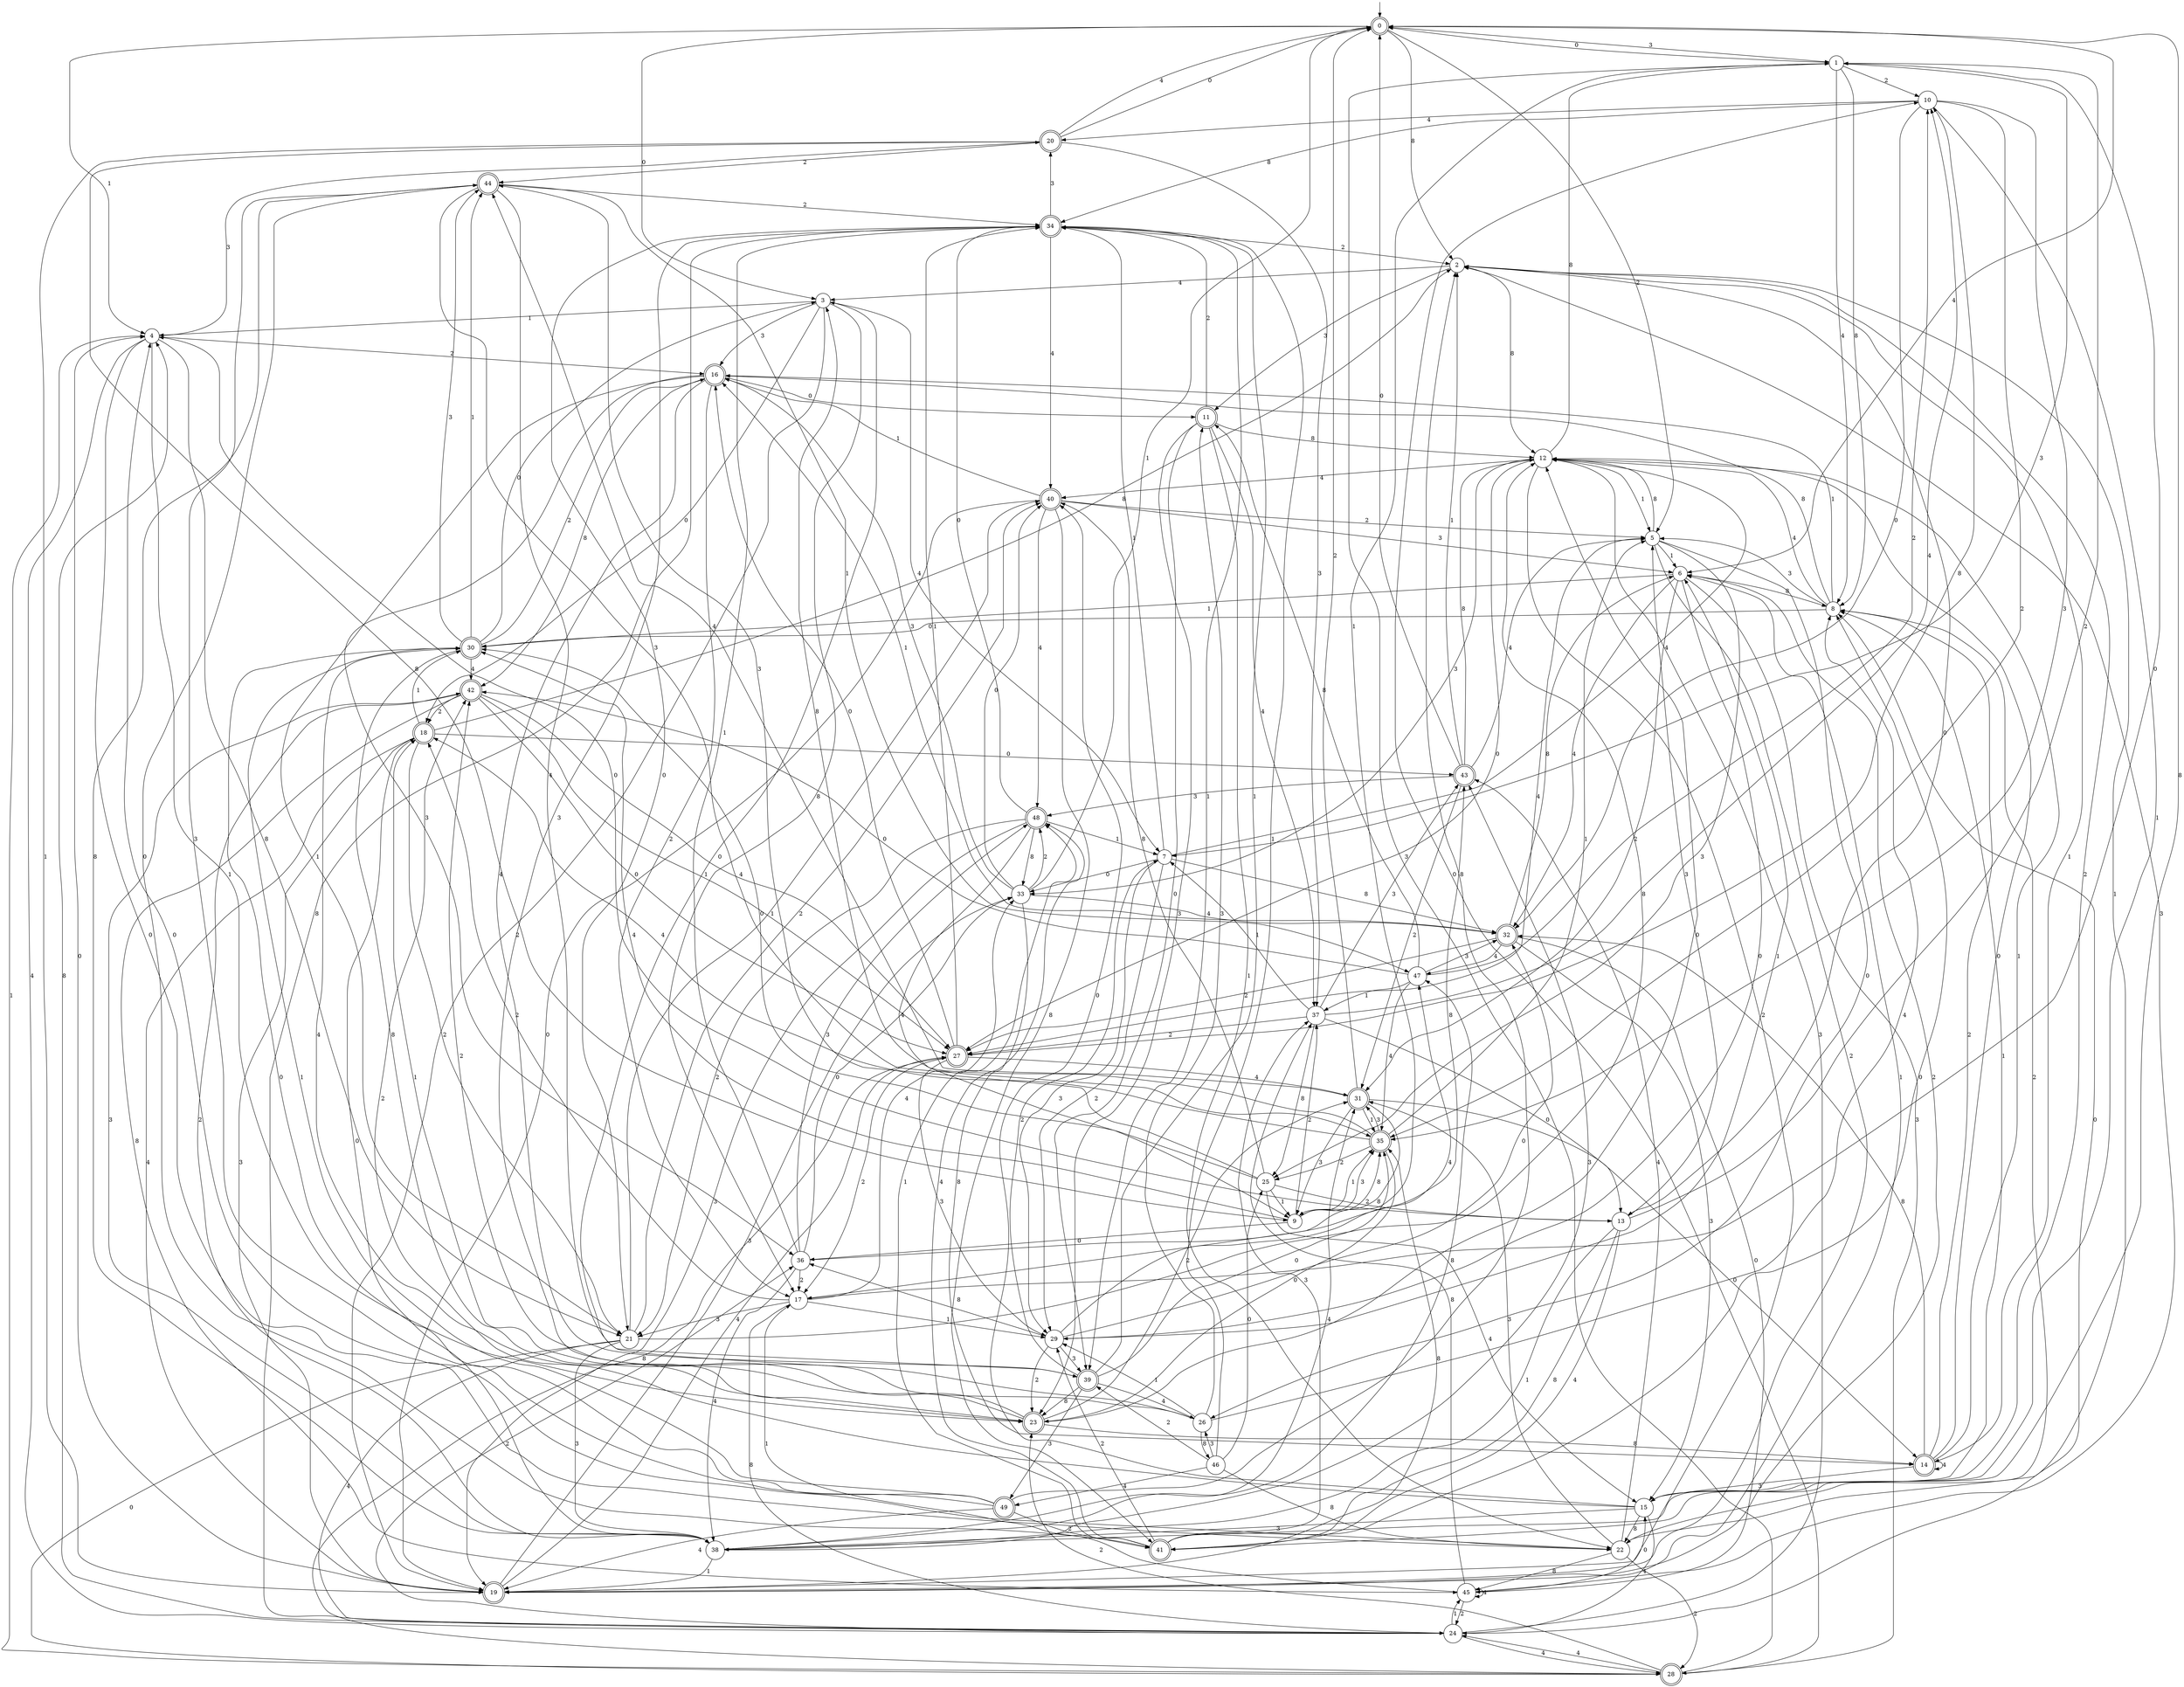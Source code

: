 digraph g {

	s0 [shape="doublecircle" label="0"];
	s1 [shape="circle" label="1"];
	s2 [shape="circle" label="2"];
	s3 [shape="circle" label="3"];
	s4 [shape="circle" label="4"];
	s5 [shape="circle" label="5"];
	s6 [shape="circle" label="6"];
	s7 [shape="circle" label="7"];
	s8 [shape="circle" label="8"];
	s9 [shape="circle" label="9"];
	s10 [shape="circle" label="10"];
	s11 [shape="doublecircle" label="11"];
	s12 [shape="circle" label="12"];
	s13 [shape="circle" label="13"];
	s14 [shape="doublecircle" label="14"];
	s15 [shape="circle" label="15"];
	s16 [shape="doublecircle" label="16"];
	s17 [shape="circle" label="17"];
	s18 [shape="doublecircle" label="18"];
	s19 [shape="doublecircle" label="19"];
	s20 [shape="doublecircle" label="20"];
	s21 [shape="circle" label="21"];
	s22 [shape="circle" label="22"];
	s23 [shape="doublecircle" label="23"];
	s24 [shape="circle" label="24"];
	s25 [shape="circle" label="25"];
	s26 [shape="circle" label="26"];
	s27 [shape="doublecircle" label="27"];
	s28 [shape="doublecircle" label="28"];
	s29 [shape="circle" label="29"];
	s30 [shape="doublecircle" label="30"];
	s31 [shape="doublecircle" label="31"];
	s32 [shape="doublecircle" label="32"];
	s33 [shape="circle" label="33"];
	s34 [shape="doublecircle" label="34"];
	s35 [shape="doublecircle" label="35"];
	s36 [shape="circle" label="36"];
	s37 [shape="circle" label="37"];
	s38 [shape="circle" label="38"];
	s39 [shape="doublecircle" label="39"];
	s40 [shape="doublecircle" label="40"];
	s41 [shape="doublecircle" label="41"];
	s42 [shape="doublecircle" label="42"];
	s43 [shape="doublecircle" label="43"];
	s44 [shape="doublecircle" label="44"];
	s45 [shape="circle" label="45"];
	s46 [shape="circle" label="46"];
	s47 [shape="circle" label="47"];
	s48 [shape="doublecircle" label="48"];
	s49 [shape="doublecircle" label="49"];
	s0 -> s1 [label="3"];
	s0 -> s2 [label="8"];
	s0 -> s3 [label="0"];
	s0 -> s4 [label="1"];
	s0 -> s5 [label="2"];
	s0 -> s6 [label="4"];
	s1 -> s7 [label="3"];
	s1 -> s8 [label="8"];
	s1 -> s0 [label="0"];
	s1 -> s9 [label="1"];
	s1 -> s10 [label="2"];
	s1 -> s8 [label="4"];
	s2 -> s11 [label="3"];
	s2 -> s12 [label="8"];
	s2 -> s13 [label="0"];
	s2 -> s14 [label="1"];
	s2 -> s15 [label="2"];
	s2 -> s3 [label="4"];
	s3 -> s16 [label="3"];
	s3 -> s17 [label="8"];
	s3 -> s18 [label="0"];
	s3 -> s4 [label="1"];
	s3 -> s19 [label="2"];
	s3 -> s7 [label="4"];
	s4 -> s20 [label="3"];
	s4 -> s21 [label="8"];
	s4 -> s22 [label="0"];
	s4 -> s23 [label="1"];
	s4 -> s16 [label="2"];
	s4 -> s24 [label="4"];
	s5 -> s25 [label="3"];
	s5 -> s12 [label="8"];
	s5 -> s26 [label="0"];
	s5 -> s6 [label="1"];
	s5 -> s19 [label="2"];
	s5 -> s27 [label="4"];
	s6 -> s28 [label="3"];
	s6 -> s8 [label="8"];
	s6 -> s29 [label="0"];
	s6 -> s30 [label="1"];
	s6 -> s31 [label="2"];
	s6 -> s32 [label="4"];
	s7 -> s29 [label="3"];
	s7 -> s32 [label="8"];
	s7 -> s33 [label="0"];
	s7 -> s34 [label="1"];
	s7 -> s29 [label="2"];
	s7 -> s12 [label="4"];
	s8 -> s5 [label="3"];
	s8 -> s16 [label="8"];
	s8 -> s30 [label="0"];
	s8 -> s16 [label="1"];
	s8 -> s22 [label="2"];
	s8 -> s12 [label="4"];
	s9 -> s35 [label="3"];
	s9 -> s35 [label="8"];
	s9 -> s36 [label="0"];
	s9 -> s35 [label="1"];
	s9 -> s37 [label="2"];
	s9 -> s30 [label="4"];
	s10 -> s35 [label="3"];
	s10 -> s34 [label="8"];
	s10 -> s32 [label="0"];
	s10 -> s38 [label="1"];
	s10 -> s35 [label="2"];
	s10 -> s20 [label="4"];
	s11 -> s23 [label="3"];
	s11 -> s12 [label="8"];
	s11 -> s39 [label="0"];
	s11 -> s22 [label="1"];
	s11 -> s34 [label="2"];
	s11 -> s37 [label="4"];
	s12 -> s33 [label="3"];
	s12 -> s1 [label="8"];
	s12 -> s27 [label="0"];
	s12 -> s5 [label="1"];
	s12 -> s19 [label="2"];
	s12 -> s40 [label="4"];
	s13 -> s5 [label="3"];
	s13 -> s41 [label="8"];
	s13 -> s4 [label="0"];
	s13 -> s38 [label="1"];
	s13 -> s1 [label="2"];
	s13 -> s41 [label="4"];
	s14 -> s15 [label="3"];
	s14 -> s32 [label="8"];
	s14 -> s12 [label="0"];
	s14 -> s12 [label="1"];
	s14 -> s8 [label="2"];
	s14 -> s14 [label="4"];
	s15 -> s38 [label="3"];
	s15 -> s22 [label="8"];
	s15 -> s40 [label="0"];
	s15 -> s8 [label="1"];
	s15 -> s42 [label="2"];
	s15 -> s24 [label="4"];
	s16 -> s36 [label="3"];
	s16 -> s42 [label="8"];
	s16 -> s11 [label="0"];
	s16 -> s21 [label="1"];
	s16 -> s17 [label="2"];
	s16 -> s39 [label="4"];
	s17 -> s21 [label="3"];
	s17 -> s24 [label="8"];
	s17 -> s1 [label="0"];
	s17 -> s29 [label="1"];
	s17 -> s18 [label="2"];
	s17 -> s33 [label="4"];
	s18 -> s19 [label="3"];
	s18 -> s2 [label="8"];
	s18 -> s43 [label="0"];
	s18 -> s30 [label="1"];
	s18 -> s21 [label="2"];
	s18 -> s19 [label="4"];
	s19 -> s33 [label="3"];
	s19 -> s35 [label="8"];
	s19 -> s4 [label="0"];
	s19 -> s6 [label="1"];
	s19 -> s6 [label="2"];
	s19 -> s27 [label="4"];
	s20 -> s37 [label="3"];
	s20 -> s9 [label="8"];
	s20 -> s0 [label="0"];
	s20 -> s19 [label="1"];
	s20 -> s44 [label="2"];
	s20 -> s0 [label="4"];
	s21 -> s38 [label="3"];
	s21 -> s12 [label="8"];
	s21 -> s28 [label="0"];
	s21 -> s40 [label="1"];
	s21 -> s40 [label="2"];
	s21 -> s24 [label="4"];
	s22 -> s31 [label="3"];
	s22 -> s45 [label="8"];
	s22 -> s4 [label="0"];
	s22 -> s2 [label="1"];
	s22 -> s28 [label="2"];
	s22 -> s43 [label="4"];
	s23 -> s34 [label="3"];
	s23 -> s14 [label="8"];
	s23 -> s12 [label="0"];
	s23 -> s18 [label="1"];
	s23 -> s31 [label="2"];
	s23 -> s30 [label="4"];
	s24 -> s12 [label="3"];
	s24 -> s4 [label="8"];
	s24 -> s8 [label="0"];
	s24 -> s45 [label="1"];
	s24 -> s36 [label="2"];
	s24 -> s28 [label="4"];
	s25 -> s44 [label="3"];
	s25 -> s40 [label="8"];
	s25 -> s30 [label="0"];
	s25 -> s9 [label="1"];
	s25 -> s13 [label="2"];
	s25 -> s15 [label="4"];
	s26 -> s11 [label="3"];
	s26 -> s46 [label="8"];
	s26 -> s3 [label="0"];
	s26 -> s29 [label="1"];
	s26 -> s42 [label="2"];
	s26 -> s8 [label="4"];
	s27 -> s29 [label="3"];
	s27 -> s10 [label="8"];
	s27 -> s16 [label="0"];
	s27 -> s34 [label="1"];
	s27 -> s17 [label="2"];
	s27 -> s31 [label="4"];
	s28 -> s1 [label="3"];
	s28 -> s27 [label="8"];
	s28 -> s10 [label="0"];
	s28 -> s4 [label="1"];
	s28 -> s23 [label="2"];
	s28 -> s24 [label="4"];
	s29 -> s39 [label="3"];
	s29 -> s36 [label="8"];
	s29 -> s32 [label="0"];
	s29 -> s6 [label="1"];
	s29 -> s23 [label="2"];
	s29 -> s47 [label="4"];
	s30 -> s44 [label="3"];
	s30 -> s23 [label="8"];
	s30 -> s3 [label="0"];
	s30 -> s44 [label="1"];
	s30 -> s16 [label="2"];
	s30 -> s42 [label="4"];
	s31 -> s9 [label="3"];
	s31 -> s17 [label="8"];
	s31 -> s14 [label="0"];
	s31 -> s35 [label="1"];
	s31 -> s0 [label="2"];
	s31 -> s44 [label="4"];
	s32 -> s15 [label="3"];
	s32 -> s6 [label="8"];
	s32 -> s45 [label="0"];
	s32 -> s16 [label="1"];
	s32 -> s27 [label="2"];
	s32 -> s47 [label="4"];
	s33 -> s16 [label="3"];
	s33 -> s14 [label="8"];
	s33 -> s40 [label="0"];
	s33 -> s0 [label="1"];
	s33 -> s48 [label="2"];
	s33 -> s32 [label="4"];
	s34 -> s20 [label="3"];
	s34 -> s24 [label="8"];
	s34 -> s21 [label="0"];
	s34 -> s39 [label="1"];
	s34 -> s2 [label="2"];
	s34 -> s40 [label="4"];
	s35 -> s31 [label="3"];
	s35 -> s3 [label="8"];
	s35 -> s23 [label="0"];
	s35 -> s5 [label="1"];
	s35 -> s25 [label="2"];
	s35 -> s18 [label="4"];
	s36 -> s48 [label="3"];
	s36 -> s43 [label="8"];
	s36 -> s33 [label="0"];
	s36 -> s34 [label="1"];
	s36 -> s17 [label="2"];
	s36 -> s38 [label="4"];
	s37 -> s43 [label="3"];
	s37 -> s25 [label="8"];
	s37 -> s13 [label="0"];
	s37 -> s7 [label="1"];
	s37 -> s27 [label="2"];
	s37 -> s10 [label="4"];
	s38 -> s43 [label="3"];
	s38 -> s47 [label="8"];
	s38 -> s18 [label="0"];
	s38 -> s19 [label="1"];
	s38 -> s42 [label="2"];
	s38 -> s31 [label="4"];
	s39 -> s49 [label="3"];
	s39 -> s23 [label="8"];
	s39 -> s35 [label="0"];
	s39 -> s34 [label="1"];
	s39 -> s7 [label="2"];
	s39 -> s26 [label="4"];
	s40 -> s6 [label="3"];
	s40 -> s41 [label="8"];
	s40 -> s19 [label="0"];
	s40 -> s16 [label="1"];
	s40 -> s5 [label="2"];
	s40 -> s48 [label="4"];
	s41 -> s37 [label="3"];
	s41 -> s0 [label="8"];
	s41 -> s8 [label="0"];
	s41 -> s48 [label="1"];
	s41 -> s29 [label="2"];
	s41 -> s48 [label="4"];
	s42 -> s38 [label="3"];
	s42 -> s45 [label="8"];
	s42 -> s27 [label="0"];
	s42 -> s27 [label="1"];
	s42 -> s18 [label="2"];
	s42 -> s27 [label="4"];
	s43 -> s48 [label="3"];
	s43 -> s12 [label="8"];
	s43 -> s0 [label="0"];
	s43 -> s2 [label="1"];
	s43 -> s31 [label="2"];
	s43 -> s5 [label="4"];
	s44 -> s35 [label="3"];
	s44 -> s38 [label="8"];
	s44 -> s41 [label="0"];
	s44 -> s47 [label="1"];
	s44 -> s34 [label="2"];
	s44 -> s39 [label="4"];
	s45 -> s2 [label="3"];
	s45 -> s37 [label="8"];
	s45 -> s15 [label="0"];
	s45 -> s17 [label="1"];
	s45 -> s24 [label="2"];
	s45 -> s45 [label="4"];
	s46 -> s26 [label="3"];
	s46 -> s22 [label="8"];
	s46 -> s25 [label="0"];
	s46 -> s34 [label="1"];
	s46 -> s39 [label="2"];
	s46 -> s49 [label="4"];
	s47 -> s32 [label="3"];
	s47 -> s11 [label="8"];
	s47 -> s42 [label="0"];
	s47 -> s37 [label="1"];
	s47 -> s10 [label="2"];
	s47 -> s35 [label="4"];
	s48 -> s19 [label="3"];
	s48 -> s33 [label="8"];
	s48 -> s34 [label="0"];
	s48 -> s7 [label="1"];
	s48 -> s21 [label="2"];
	s48 -> s9 [label="4"];
	s49 -> s44 [label="3"];
	s49 -> s2 [label="8"];
	s49 -> s30 [label="0"];
	s49 -> s30 [label="1"];
	s49 -> s41 [label="2"];
	s49 -> s19 [label="4"];

__start0 [label="" shape="none" width="0" height="0"];
__start0 -> s0;

}
